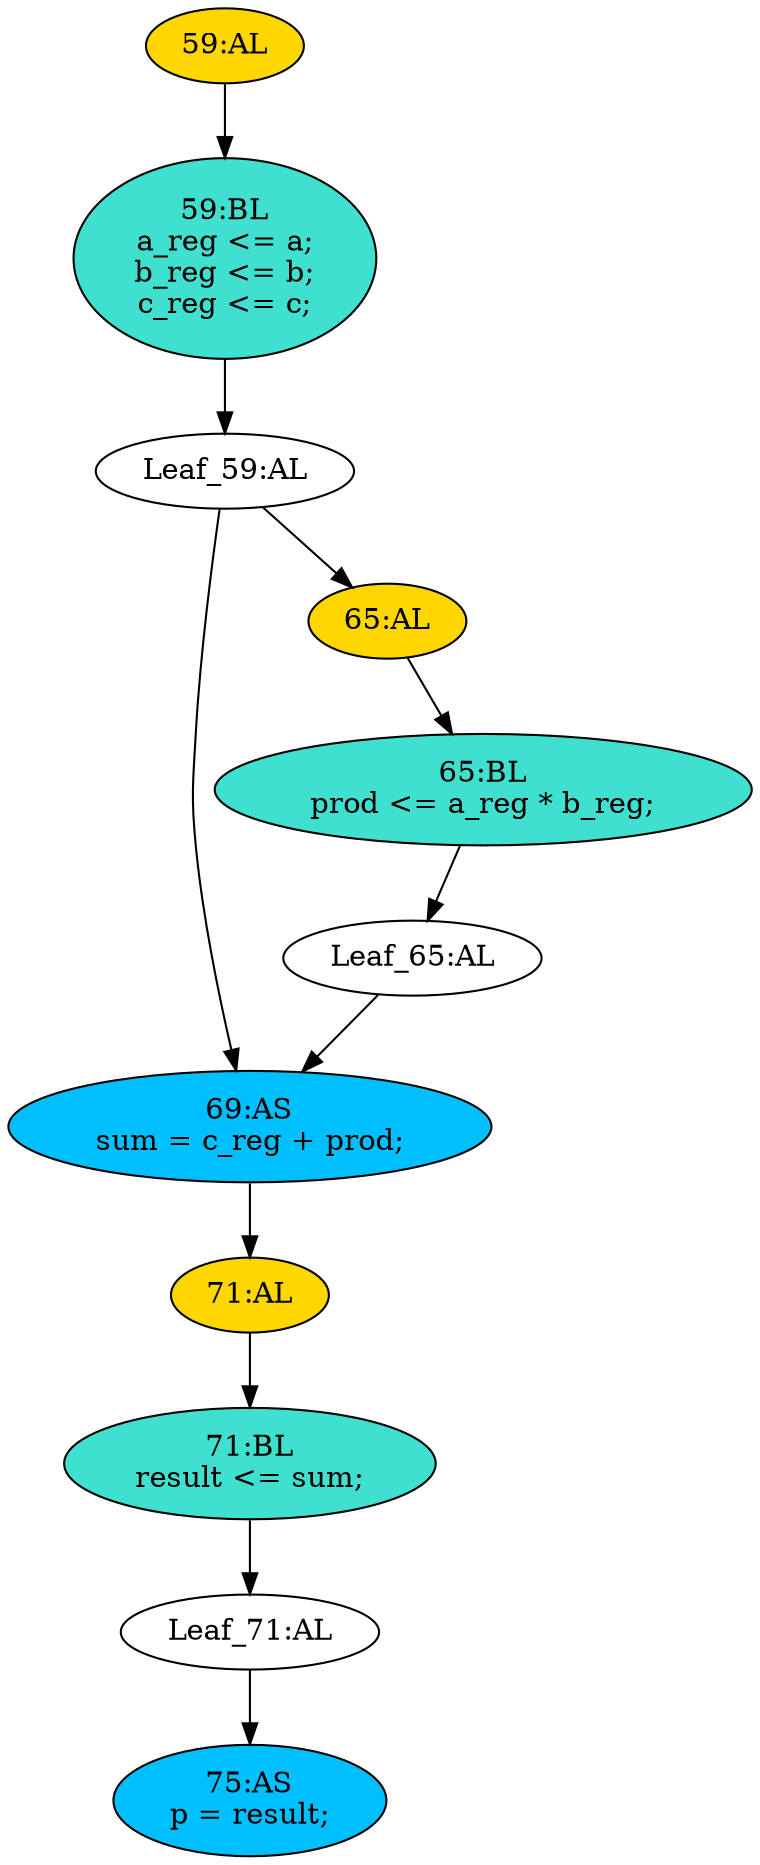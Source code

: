 strict digraph "compose( ,  )" {
	node [label="\N"];
	"59:AL"	 [ast="<pyverilog.vparser.ast.Always object at 0x7f7dff37d310>",
		clk_sens=True,
		fillcolor=gold,
		label="59:AL",
		sens="['clk']",
		statements="[]",
		style=filled,
		typ=Always,
		use_var="['a', 'c', 'b']"];
	"59:BL"	 [ast="<pyverilog.vparser.ast.Block object at 0x7f7dff37db10>",
		fillcolor=turquoise,
		label="59:BL
a_reg <= a;
b_reg <= b;
c_reg <= c;",
		statements="[<pyverilog.vparser.ast.NonblockingSubstitution object at 0x7f7dff37d8d0>, <pyverilog.vparser.ast.NonblockingSubstitution object \
at 0x7f7dff37d110>, <pyverilog.vparser.ast.NonblockingSubstitution object at 0x7f7e017d0f50>]",
		style=filled,
		typ=Block];
	"59:AL" -> "59:BL"	 [cond="[]",
		lineno=None];
	"Leaf_59:AL"	 [def_var="['b_reg', 'c_reg', 'a_reg']",
		label="Leaf_59:AL"];
	"59:BL" -> "Leaf_59:AL"	 [cond="[]",
		lineno=None];
	"Leaf_71:AL"	 [def_var="['result']",
		label="Leaf_71:AL"];
	"75:AS"	 [ast="<pyverilog.vparser.ast.Assign object at 0x7f7dff235a90>",
		def_var="['p']",
		fillcolor=deepskyblue,
		label="75:AS
p = result;",
		statements="[]",
		style=filled,
		typ=Assign,
		use_var="['result']"];
	"Leaf_71:AL" -> "75:AS";
	"71:AL"	 [ast="<pyverilog.vparser.ast.Always object at 0x7f7dff235810>",
		clk_sens=True,
		fillcolor=gold,
		label="71:AL",
		sens="['clk']",
		statements="[]",
		style=filled,
		typ=Always,
		use_var="['sum']"];
	"71:BL"	 [ast="<pyverilog.vparser.ast.Block object at 0x7f7dff235450>",
		fillcolor=turquoise,
		label="71:BL
result <= sum;",
		statements="[<pyverilog.vparser.ast.NonblockingSubstitution object at 0x7f7dff2359d0>]",
		style=filled,
		typ=Block];
	"71:AL" -> "71:BL"	 [cond="[]",
		lineno=None];
	"65:BL"	 [ast="<pyverilog.vparser.ast.Block object at 0x7f7dff65de90>",
		fillcolor=turquoise,
		label="65:BL
prod <= a_reg * b_reg;",
		statements="[<pyverilog.vparser.ast.NonblockingSubstitution object at 0x7f7e017be710>]",
		style=filled,
		typ=Block];
	"Leaf_65:AL"	 [def_var="['prod']",
		label="Leaf_65:AL"];
	"65:BL" -> "Leaf_65:AL"	 [cond="[]",
		lineno=None];
	"69:AS"	 [ast="<pyverilog.vparser.ast.Assign object at 0x7f7dff235150>",
		def_var="['sum']",
		fillcolor=deepskyblue,
		label="69:AS
sum = c_reg + prod;",
		statements="[]",
		style=filled,
		typ=Assign,
		use_var="['c_reg', 'prod']"];
	"69:AS" -> "71:AL";
	"Leaf_59:AL" -> "69:AS";
	"65:AL"	 [ast="<pyverilog.vparser.ast.Always object at 0x7f7dff65d9d0>",
		clk_sens=True,
		fillcolor=gold,
		label="65:AL",
		sens="['clk']",
		statements="[]",
		style=filled,
		typ=Always,
		use_var="['b_reg', 'a_reg']"];
	"Leaf_59:AL" -> "65:AL";
	"71:BL" -> "Leaf_71:AL"	 [cond="[]",
		lineno=None];
	"65:AL" -> "65:BL"	 [cond="[]",
		lineno=None];
	"Leaf_65:AL" -> "69:AS";
}
